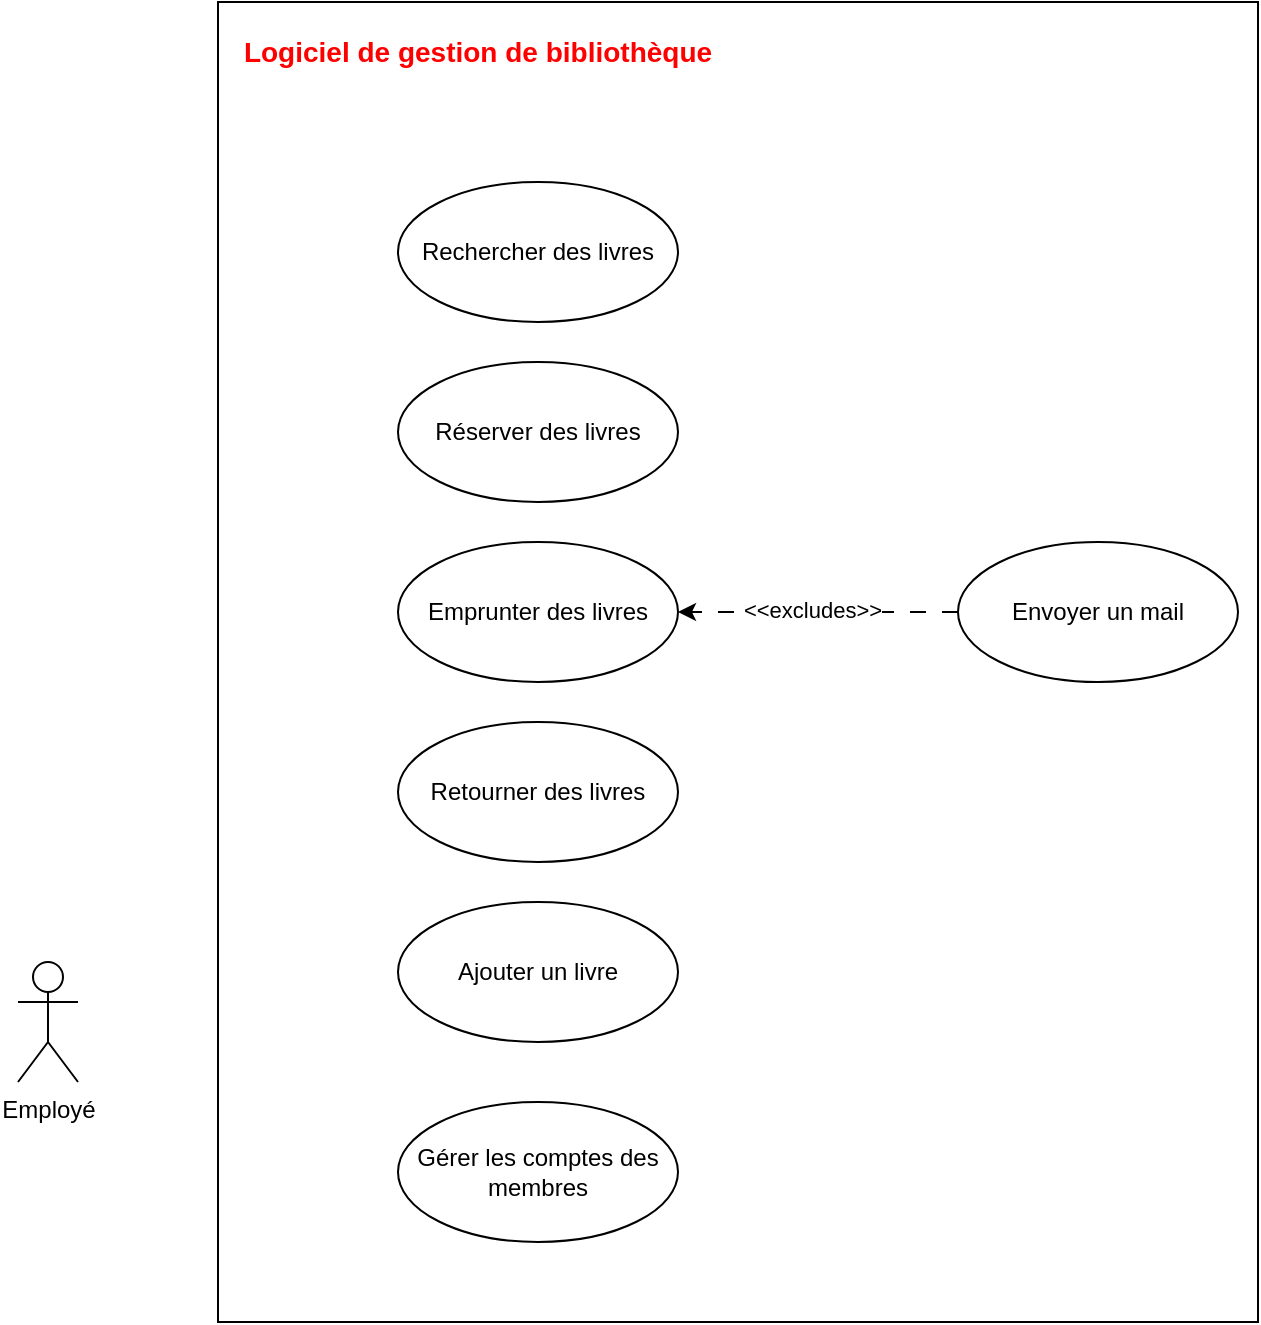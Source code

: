 <mxfile version="27.0.6">
  <diagram name="Page-1" id="z4XhQ-jAeHE7SyvA5xWt">
    <mxGraphModel dx="898" dy="750" grid="1" gridSize="10" guides="1" tooltips="1" connect="1" arrows="1" fold="1" page="1" pageScale="1" pageWidth="827" pageHeight="1169" math="0" shadow="0">
      <root>
        <mxCell id="0" />
        <mxCell id="1" parent="0" />
        <mxCell id="4zdUnPzI3HsvfFCuKaqa-1" value="" style="rounded=0;whiteSpace=wrap;html=1;" vertex="1" parent="1">
          <mxGeometry x="160" y="80" width="520" height="660" as="geometry" />
        </mxCell>
        <mxCell id="4zdUnPzI3HsvfFCuKaqa-2" value="&lt;b&gt;&lt;font style=&quot;font-size: 14px; color: light-dark(rgb(255, 0, 0), rgb(237, 237, 237));&quot;&gt;Logiciel de gestion de bibliothèque&lt;/font&gt;&lt;/b&gt;" style="text;html=1;align=center;verticalAlign=middle;whiteSpace=wrap;rounded=0;" vertex="1" parent="1">
          <mxGeometry x="170" y="90" width="240" height="30" as="geometry" />
        </mxCell>
        <mxCell id="4zdUnPzI3HsvfFCuKaqa-3" value="Rechercher des livres" style="ellipse;whiteSpace=wrap;html=1;" vertex="1" parent="1">
          <mxGeometry x="250" y="170" width="140" height="70" as="geometry" />
        </mxCell>
        <mxCell id="4zdUnPzI3HsvfFCuKaqa-4" value="Réserver des livres" style="ellipse;whiteSpace=wrap;html=1;" vertex="1" parent="1">
          <mxGeometry x="250" y="260" width="140" height="70" as="geometry" />
        </mxCell>
        <mxCell id="4zdUnPzI3HsvfFCuKaqa-10" style="rounded=0;orthogonalLoop=1;jettySize=auto;html=1;dashed=1;dashPattern=8 8;exitX=0;exitY=0.5;exitDx=0;exitDy=0;" edge="1" parent="1" source="4zdUnPzI3HsvfFCuKaqa-9" target="4zdUnPzI3HsvfFCuKaqa-5">
          <mxGeometry relative="1" as="geometry" />
        </mxCell>
        <mxCell id="4zdUnPzI3HsvfFCuKaqa-11" value="&amp;lt;&amp;lt;excludes&amp;gt;&amp;gt;" style="edgeLabel;html=1;align=center;verticalAlign=middle;resizable=0;points=[];" vertex="1" connectable="0" parent="4zdUnPzI3HsvfFCuKaqa-10">
          <mxGeometry x="0.043" y="-1" relative="1" as="geometry">
            <mxPoint as="offset" />
          </mxGeometry>
        </mxCell>
        <mxCell id="4zdUnPzI3HsvfFCuKaqa-5" value="Emprunter des livres" style="ellipse;whiteSpace=wrap;html=1;" vertex="1" parent="1">
          <mxGeometry x="250" y="350" width="140" height="70" as="geometry" />
        </mxCell>
        <mxCell id="4zdUnPzI3HsvfFCuKaqa-6" value="Retourner des livres" style="ellipse;whiteSpace=wrap;html=1;" vertex="1" parent="1">
          <mxGeometry x="250" y="440" width="140" height="70" as="geometry" />
        </mxCell>
        <mxCell id="4zdUnPzI3HsvfFCuKaqa-7" value="Ajouter un livre" style="ellipse;whiteSpace=wrap;html=1;" vertex="1" parent="1">
          <mxGeometry x="250" y="530" width="140" height="70" as="geometry" />
        </mxCell>
        <mxCell id="4zdUnPzI3HsvfFCuKaqa-8" value="Gérer les comptes des membres" style="ellipse;whiteSpace=wrap;html=1;" vertex="1" parent="1">
          <mxGeometry x="250" y="630" width="140" height="70" as="geometry" />
        </mxCell>
        <mxCell id="4zdUnPzI3HsvfFCuKaqa-9" value="Envoyer un mail" style="ellipse;whiteSpace=wrap;html=1;" vertex="1" parent="1">
          <mxGeometry x="530" y="350" width="140" height="70" as="geometry" />
        </mxCell>
        <mxCell id="4zdUnPzI3HsvfFCuKaqa-12" value="Employé" style="shape=umlActor;verticalLabelPosition=bottom;verticalAlign=top;html=1;" vertex="1" parent="1">
          <mxGeometry x="60" y="560" width="30" height="60" as="geometry" />
        </mxCell>
      </root>
    </mxGraphModel>
  </diagram>
</mxfile>
